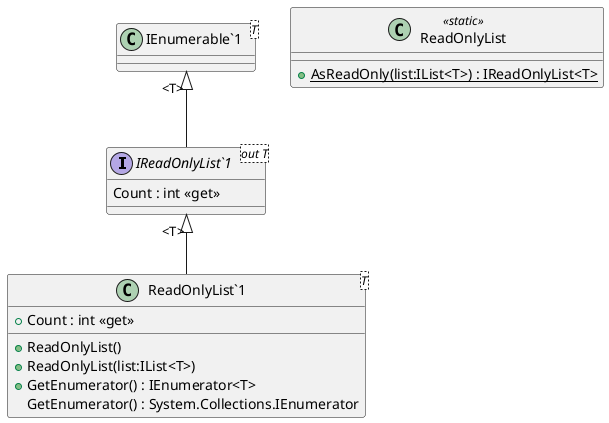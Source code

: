 @startuml
interface "IReadOnlyList`1"<out T> {
    Count : int <<get>>
}
class ReadOnlyList <<static>> {
    + {static} AsReadOnly(list:IList<T>) : IReadOnlyList<T>
}
class "ReadOnlyList`1"<T> {
    + ReadOnlyList()
    + ReadOnlyList(list:IList<T>)
    + GetEnumerator() : IEnumerator<T>
    GetEnumerator() : System.Collections.IEnumerator
    + Count : int <<get>>
}
class "IEnumerable`1"<T> {
}
"IEnumerable`1" "<T>" <|-- "IReadOnlyList`1"
"IReadOnlyList`1" "<T>" <|-- "ReadOnlyList`1"
@enduml
